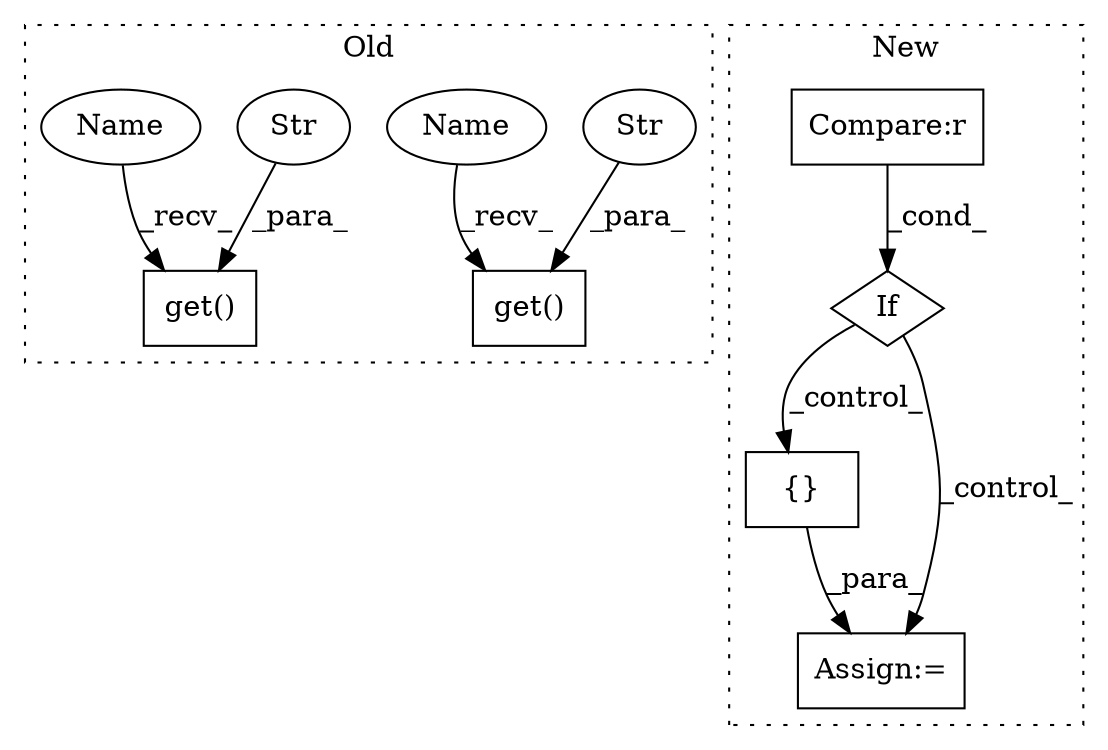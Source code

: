 digraph G {
subgraph cluster0 {
1 [label="get()" a="75" s="2286,2315" l="11,1" shape="box"];
3 [label="Str" a="66" s="2297" l="8" shape="ellipse"];
7 [label="get()" a="75" s="2338,2361" l="11,1" shape="box"];
8 [label="Str" a="66" s="2349" l="7" shape="ellipse"];
9 [label="Name" a="87" s="2338" l="6" shape="ellipse"];
10 [label="Name" a="87" s="2286" l="6" shape="ellipse"];
label = "Old";
style="dotted";
}
subgraph cluster1 {
2 [label="{}" a="59" s="2605,2610" l="1,0" shape="box"];
4 [label="Assign:=" a="68" s="2602" l="3" shape="box"];
5 [label="If" a="96" s="2570" l="3" shape="diamond"];
6 [label="Compare:r" a="40" s="2573" l="9" shape="box"];
label = "New";
style="dotted";
}
2 -> 4 [label="_para_"];
3 -> 1 [label="_para_"];
5 -> 2 [label="_control_"];
5 -> 4 [label="_control_"];
6 -> 5 [label="_cond_"];
8 -> 7 [label="_para_"];
9 -> 7 [label="_recv_"];
10 -> 1 [label="_recv_"];
}